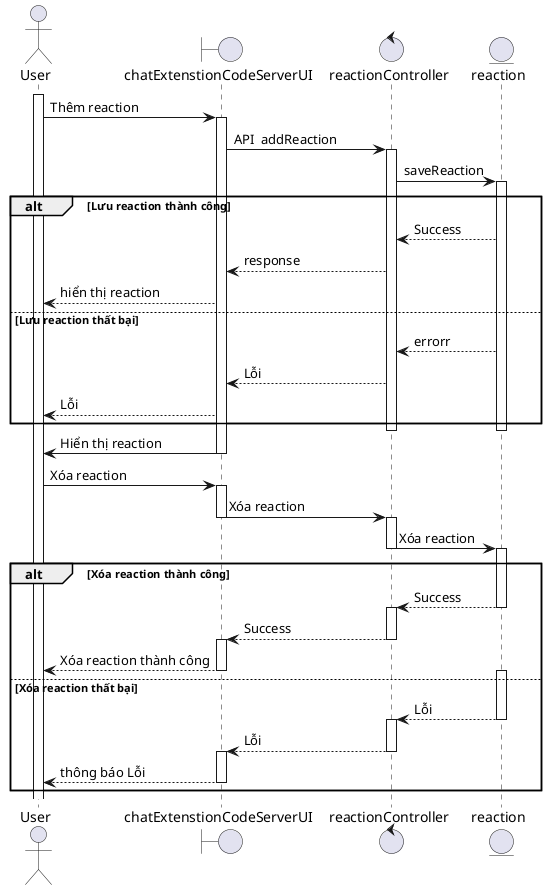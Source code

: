 @startuml

actor User as "User"
boundary chatExtenstionCodeServerUI as "chatExtenstionCodeServerUI"
control ReactionController as "reactionController"
entity ReactionStore as "reaction"

activate User
User -> chatExtenstionCodeServerUI: Thêm reaction
activate chatExtenstionCodeServerUI
chatExtenstionCodeServerUI -> ReactionController:API  addReaction
activate ReactionController
ReactionController -> ReactionStore: saveReaction
activate ReactionStore

alt Lưu reaction thành công
    ReactionStore --> ReactionController: Success
    ReactionController --> chatExtenstionCodeServerUI: response
    chatExtenstionCodeServerUI --> User: hiển thị reaction
else Lưu reaction thất bại
    ReactionStore --> ReactionController: errorr
    ReactionController --> chatExtenstionCodeServerUI: Lỗi
    chatExtenstionCodeServerUI --> User: Lỗi
end
deactivate ReactionStore


deactivate ReactionController

chatExtenstionCodeServerUI -> User: Hiển thị reaction
deactivate chatExtenstionCodeServerUI


    User -> chatExtenstionCodeServerUI: Xóa reaction
    activate chatExtenstionCodeServerUI

    chatExtenstionCodeServerUI -> ReactionController: Xóa reaction
    deactivate chatExtenstionCodeServerUI
    activate ReactionController
    ReactionController -> ReactionStore: Xóa reaction
    deactivate ReactionController
    activate ReactionStore

    alt Xóa reaction thành công

        ReactionStore --> ReactionController: Success
        deactivate ReactionStore
        activate ReactionController
        ReactionController --> chatExtenstionCodeServerUI: Success
        deactivate ReactionController
        activate chatExtenstionCodeServerUI
        chatExtenstionCodeServerUI --> User: Xóa reaction thành công
        deactivate chatExtenstionCodeServerUI

    else Xóa reaction thất bại
        activate ReactionStore
        ReactionStore --> ReactionController: Lỗi
        deactivate ReactionStore
        activate ReactionController
        ReactionController --> chatExtenstionCodeServerUI: Lỗi
        deactivate ReactionController
        activate chatExtenstionCodeServerUI
        chatExtenstionCodeServerUI --> User: thông báo Lỗi
        deactivate chatExtenstionCodeServerUI
    end
    deactivate ReactionStore

    deactivate ReactionController
    deactivate chatExtenstionCodeServerUI


@enduml
